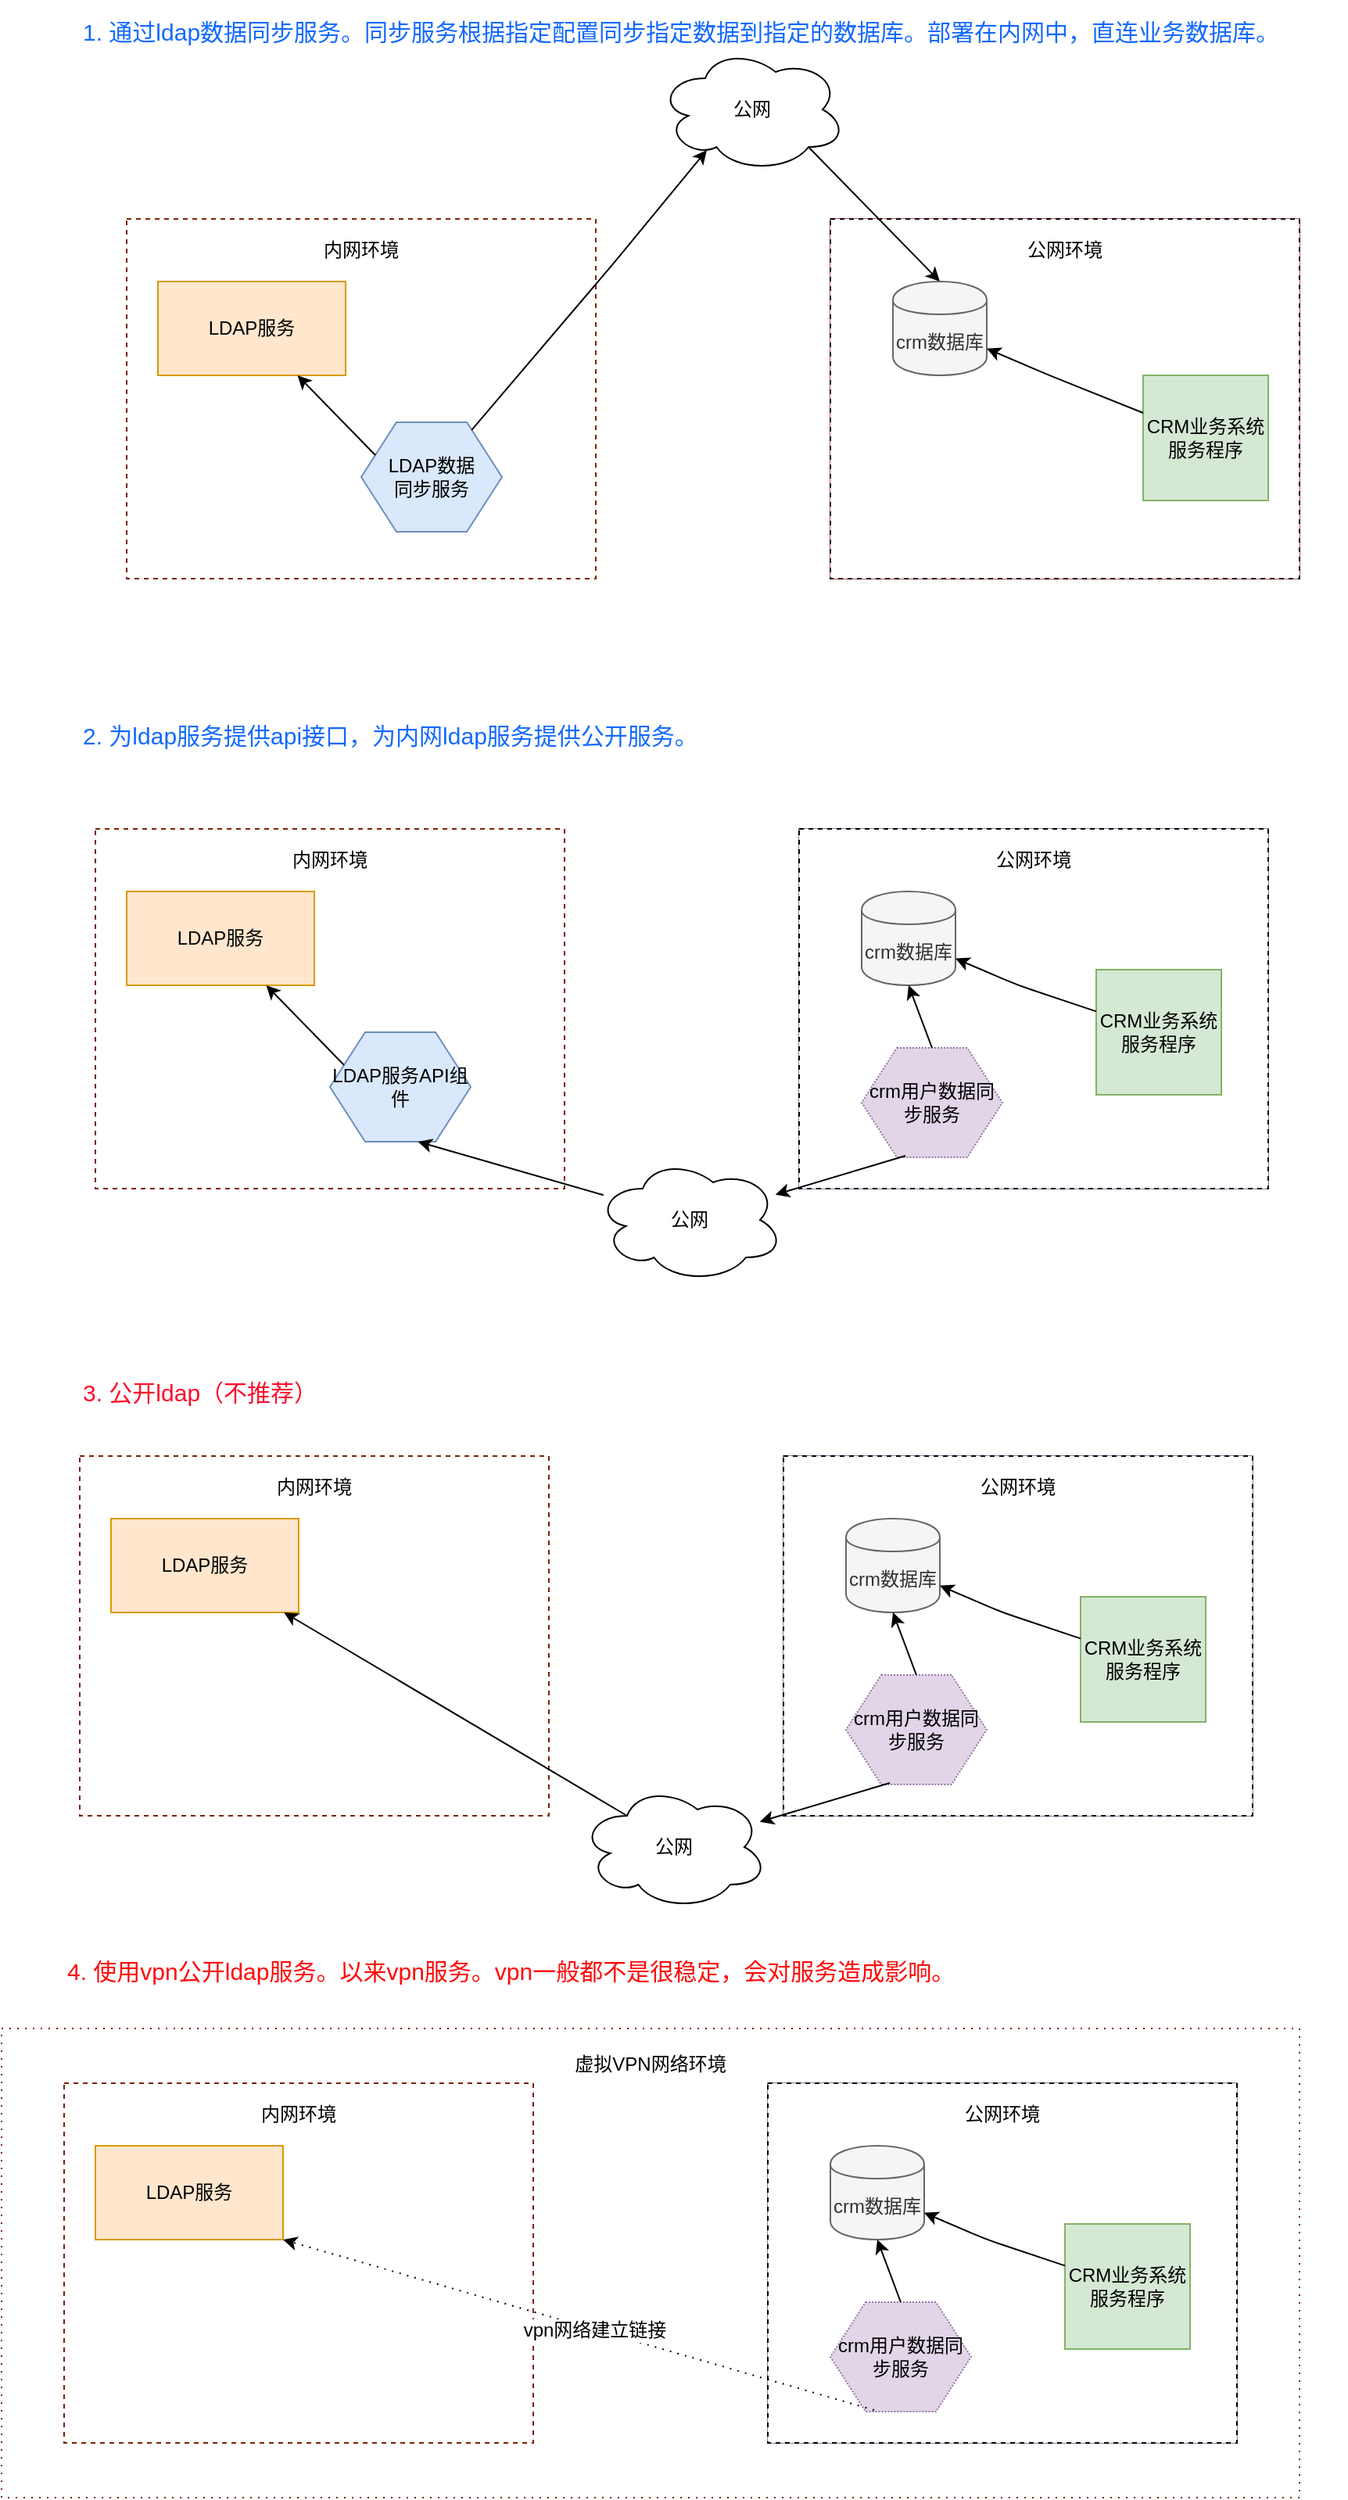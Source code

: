 <mxfile version="12.9.3" type="github">
  <diagram id="Ht1M8jgEwFfnCIfOTk4-" name="Page-1">
    <mxGraphModel dx="1422" dy="744" grid="1" gridSize="10" guides="1" tooltips="1" connect="1" arrows="1" fold="1" page="1" pageScale="1" pageWidth="1169" pageHeight="827" math="0" shadow="0">
      <root>
        <mxCell id="0" />
        <mxCell id="1" parent="0" />
        <mxCell id="ix5Ux1Nm41HGF630e-Lc-86" value="" style="rounded=0;whiteSpace=wrap;html=1;dashed=1;dashPattern=1 4;strokeColor=#7A2100;fillColor=none;gradientColor=none;" parent="1" vertex="1">
          <mxGeometry x="110" y="1317" width="830" height="300" as="geometry" />
        </mxCell>
        <mxCell id="ix5Ux1Nm41HGF630e-Lc-18" value="" style="group;fillColor=#f8cecc;strokeColor=#b85450;" parent="1" vertex="1" connectable="0">
          <mxGeometry x="640" y="160" width="300" height="230" as="geometry" />
        </mxCell>
        <mxCell id="ix5Ux1Nm41HGF630e-Lc-5" value="" style="whiteSpace=wrap;html=1;dashed=1;" parent="ix5Ux1Nm41HGF630e-Lc-18" vertex="1">
          <mxGeometry width="300" height="230" as="geometry" />
        </mxCell>
        <mxCell id="ix5Ux1Nm41HGF630e-Lc-6" value="公网环境" style="text;html=1;strokeColor=none;fillColor=none;align=center;verticalAlign=middle;whiteSpace=wrap;rounded=0;" parent="ix5Ux1Nm41HGF630e-Lc-18" vertex="1">
          <mxGeometry x="95" y="10" width="110" height="20" as="geometry" />
        </mxCell>
        <mxCell id="ix5Ux1Nm41HGF630e-Lc-12" value="CRM业务系统服务程序" style="whiteSpace=wrap;html=1;aspect=fixed;fillColor=#d5e8d4;strokeColor=#82b366;" parent="ix5Ux1Nm41HGF630e-Lc-18" vertex="1">
          <mxGeometry x="200" y="100" width="80" height="80" as="geometry" />
        </mxCell>
        <mxCell id="ix5Ux1Nm41HGF630e-Lc-1" value="" style="whiteSpace=wrap;html=1;dashed=1;strokeColor=#7A2100;" parent="1" vertex="1">
          <mxGeometry x="190" y="160" width="300" height="230" as="geometry" />
        </mxCell>
        <mxCell id="ix5Ux1Nm41HGF630e-Lc-2" value="LDAP服务" style="rounded=0;whiteSpace=wrap;html=1;fillColor=#ffe6cc;strokeColor=#d79b00;" parent="1" vertex="1">
          <mxGeometry x="210" y="200" width="120" height="60" as="geometry" />
        </mxCell>
        <mxCell id="ix5Ux1Nm41HGF630e-Lc-3" value="内网环境" style="text;html=1;strokeColor=none;fillColor=none;align=center;verticalAlign=middle;whiteSpace=wrap;rounded=0;" parent="1" vertex="1">
          <mxGeometry x="285" y="170" width="110" height="20" as="geometry" />
        </mxCell>
        <mxCell id="ix5Ux1Nm41HGF630e-Lc-4" value="LDAP数据&lt;br&gt;同步服务" style="shape=hexagon;perimeter=hexagonPerimeter2;whiteSpace=wrap;html=1;fillColor=#dae8fc;strokeColor=#6c8ebf;" parent="1" vertex="1">
          <mxGeometry x="340" y="290" width="90" height="70" as="geometry" />
        </mxCell>
        <mxCell id="ix5Ux1Nm41HGF630e-Lc-10" value="公网" style="ellipse;shape=cloud;whiteSpace=wrap;html=1;" parent="1" vertex="1">
          <mxGeometry x="530" y="50" width="120" height="80" as="geometry" />
        </mxCell>
        <mxCell id="ix5Ux1Nm41HGF630e-Lc-15" value="" style="endArrow=classic;html=1;entryX=0.258;entryY=0.825;entryDx=0;entryDy=0;entryPerimeter=0;" parent="1" source="ix5Ux1Nm41HGF630e-Lc-4" target="ix5Ux1Nm41HGF630e-Lc-10" edge="1">
          <mxGeometry width="50" height="50" relative="1" as="geometry">
            <mxPoint x="700" y="330" as="sourcePoint" />
            <mxPoint x="750" y="280" as="targetPoint" />
            <Array as="points">
              <mxPoint x="500" y="190" />
            </Array>
          </mxGeometry>
        </mxCell>
        <mxCell id="ix5Ux1Nm41HGF630e-Lc-16" value="" style="endArrow=classic;html=1;exitX=0.8;exitY=0.8;exitDx=0;exitDy=0;exitPerimeter=0;" parent="1" source="ix5Ux1Nm41HGF630e-Lc-10" edge="1">
          <mxGeometry width="50" height="50" relative="1" as="geometry">
            <mxPoint x="700" y="330" as="sourcePoint" />
            <mxPoint x="710" y="200" as="targetPoint" />
          </mxGeometry>
        </mxCell>
        <mxCell id="ix5Ux1Nm41HGF630e-Lc-9" value="crm数据库" style="shape=cylinder;whiteSpace=wrap;html=1;boundedLbl=1;backgroundOutline=1;fillColor=#f5f5f5;strokeColor=#666666;fontColor=#333333;" parent="1" vertex="1">
          <mxGeometry x="680" y="200" width="60" height="60" as="geometry" />
        </mxCell>
        <mxCell id="ix5Ux1Nm41HGF630e-Lc-14" value="" style="endArrow=classic;html=1;" parent="1" source="ix5Ux1Nm41HGF630e-Lc-12" target="ix5Ux1Nm41HGF630e-Lc-9" edge="1">
          <mxGeometry width="50" height="50" relative="1" as="geometry">
            <mxPoint x="700" y="330" as="sourcePoint" />
            <mxPoint x="750" y="280" as="targetPoint" />
            <Array as="points">
              <mxPoint x="780" y="260" />
            </Array>
          </mxGeometry>
        </mxCell>
        <mxCell id="ix5Ux1Nm41HGF630e-Lc-19" value="" style="endArrow=classic;html=1;exitX=0;exitY=0.25;exitDx=0;exitDy=0;" parent="1" source="ix5Ux1Nm41HGF630e-Lc-4" target="ix5Ux1Nm41HGF630e-Lc-2" edge="1">
          <mxGeometry width="50" height="50" relative="1" as="geometry">
            <mxPoint x="700" y="330" as="sourcePoint" />
            <mxPoint x="750" y="280" as="targetPoint" />
          </mxGeometry>
        </mxCell>
        <mxCell id="ix5Ux1Nm41HGF630e-Lc-20" value="" style="group;fillColor=#e1d5e7;strokeColor=#9673a6;" parent="1" vertex="1" connectable="0">
          <mxGeometry x="620" y="550" width="300" height="230" as="geometry" />
        </mxCell>
        <mxCell id="ix5Ux1Nm41HGF630e-Lc-21" value="" style="whiteSpace=wrap;html=1;dashed=1;" parent="ix5Ux1Nm41HGF630e-Lc-20" vertex="1">
          <mxGeometry width="300" height="230" as="geometry" />
        </mxCell>
        <mxCell id="ix5Ux1Nm41HGF630e-Lc-22" value="公网环境" style="text;html=1;strokeColor=none;fillColor=none;align=center;verticalAlign=middle;whiteSpace=wrap;rounded=0;" parent="ix5Ux1Nm41HGF630e-Lc-20" vertex="1">
          <mxGeometry x="95" y="10" width="110" height="20" as="geometry" />
        </mxCell>
        <mxCell id="ix5Ux1Nm41HGF630e-Lc-36" value="crm用户数据同步服务" style="shape=hexagon;perimeter=hexagonPerimeter2;whiteSpace=wrap;html=1;fillColor=#e1d5e7;strokeColor=#9673a6;dashed=1;dashPattern=1 1;" parent="ix5Ux1Nm41HGF630e-Lc-20" vertex="1">
          <mxGeometry x="40" y="140" width="90" height="70" as="geometry" />
        </mxCell>
        <mxCell id="ix5Ux1Nm41HGF630e-Lc-31" value="CRM业务系统服务程序" style="whiteSpace=wrap;html=1;aspect=fixed;fillColor=#d5e8d4;strokeColor=#82b366;" parent="ix5Ux1Nm41HGF630e-Lc-20" vertex="1">
          <mxGeometry x="190" y="90" width="80" height="80" as="geometry" />
        </mxCell>
        <mxCell id="ix5Ux1Nm41HGF630e-Lc-23" value="" style="whiteSpace=wrap;html=1;dashed=1;strokeColor=#7A2100;" parent="1" vertex="1">
          <mxGeometry x="170" y="550" width="300" height="230" as="geometry" />
        </mxCell>
        <mxCell id="ix5Ux1Nm41HGF630e-Lc-24" value="LDAP服务" style="rounded=0;whiteSpace=wrap;html=1;fillColor=#ffe6cc;strokeColor=#d79b00;" parent="1" vertex="1">
          <mxGeometry x="190" y="590" width="120" height="60" as="geometry" />
        </mxCell>
        <mxCell id="ix5Ux1Nm41HGF630e-Lc-25" value="内网环境" style="text;html=1;strokeColor=none;fillColor=none;align=center;verticalAlign=middle;whiteSpace=wrap;rounded=0;" parent="1" vertex="1">
          <mxGeometry x="265" y="560" width="110" height="20" as="geometry" />
        </mxCell>
        <mxCell id="ix5Ux1Nm41HGF630e-Lc-26" value="LDAP服务API组件" style="shape=hexagon;perimeter=hexagonPerimeter2;whiteSpace=wrap;html=1;fillColor=#dae8fc;strokeColor=#6c8ebf;" parent="1" vertex="1">
          <mxGeometry x="320" y="680" width="90" height="70" as="geometry" />
        </mxCell>
        <mxCell id="ix5Ux1Nm41HGF630e-Lc-30" value="crm数据库" style="shape=cylinder;whiteSpace=wrap;html=1;boundedLbl=1;backgroundOutline=1;fillColor=#f5f5f5;strokeColor=#666666;fontColor=#333333;" parent="1" vertex="1">
          <mxGeometry x="660" y="590" width="60" height="60" as="geometry" />
        </mxCell>
        <mxCell id="ix5Ux1Nm41HGF630e-Lc-32" value="" style="endArrow=classic;html=1;" parent="1" source="ix5Ux1Nm41HGF630e-Lc-31" target="ix5Ux1Nm41HGF630e-Lc-30" edge="1">
          <mxGeometry width="50" height="50" relative="1" as="geometry">
            <mxPoint x="680" y="720" as="sourcePoint" />
            <mxPoint x="730" y="670" as="targetPoint" />
            <Array as="points">
              <mxPoint x="760" y="650" />
            </Array>
          </mxGeometry>
        </mxCell>
        <mxCell id="ix5Ux1Nm41HGF630e-Lc-33" value="" style="endArrow=classic;html=1;exitX=0;exitY=0.25;exitDx=0;exitDy=0;" parent="1" source="ix5Ux1Nm41HGF630e-Lc-26" target="ix5Ux1Nm41HGF630e-Lc-24" edge="1">
          <mxGeometry width="50" height="50" relative="1" as="geometry">
            <mxPoint x="680" y="720" as="sourcePoint" />
            <mxPoint x="730" y="670" as="targetPoint" />
          </mxGeometry>
        </mxCell>
        <mxCell id="ix5Ux1Nm41HGF630e-Lc-34" value="公网" style="ellipse;shape=cloud;whiteSpace=wrap;html=1;" parent="1" vertex="1">
          <mxGeometry x="490" y="760" width="120" height="80" as="geometry" />
        </mxCell>
        <mxCell id="ix5Ux1Nm41HGF630e-Lc-35" value="" style="endArrow=classic;html=1;entryX=0.625;entryY=1;entryDx=0;entryDy=0;" parent="1" source="ix5Ux1Nm41HGF630e-Lc-34" target="ix5Ux1Nm41HGF630e-Lc-26" edge="1">
          <mxGeometry width="50" height="50" relative="1" as="geometry">
            <mxPoint x="700" y="690" as="sourcePoint" />
            <mxPoint x="750" y="640" as="targetPoint" />
          </mxGeometry>
        </mxCell>
        <mxCell id="ix5Ux1Nm41HGF630e-Lc-37" value="" style="endArrow=classic;html=1;exitX=0.311;exitY=0.986;exitDx=0;exitDy=0;exitPerimeter=0;" parent="1" source="ix5Ux1Nm41HGF630e-Lc-36" target="ix5Ux1Nm41HGF630e-Lc-34" edge="1">
          <mxGeometry width="50" height="50" relative="1" as="geometry">
            <mxPoint x="700" y="590" as="sourcePoint" />
            <mxPoint x="750" y="540" as="targetPoint" />
          </mxGeometry>
        </mxCell>
        <mxCell id="ix5Ux1Nm41HGF630e-Lc-38" value="" style="endArrow=classic;html=1;exitX=0.5;exitY=0;exitDx=0;exitDy=0;entryX=0.5;entryY=1;entryDx=0;entryDy=0;" parent="1" source="ix5Ux1Nm41HGF630e-Lc-36" target="ix5Ux1Nm41HGF630e-Lc-30" edge="1">
          <mxGeometry width="50" height="50" relative="1" as="geometry">
            <mxPoint x="700" y="590" as="sourcePoint" />
            <mxPoint x="750" y="540" as="targetPoint" />
          </mxGeometry>
        </mxCell>
        <mxCell id="ix5Ux1Nm41HGF630e-Lc-39" value="" style="group;fillColor=#e1d5e7;strokeColor=#9673a6;" parent="1" vertex="1" connectable="0">
          <mxGeometry x="610" y="951" width="300" height="230" as="geometry" />
        </mxCell>
        <mxCell id="ix5Ux1Nm41HGF630e-Lc-40" value="" style="whiteSpace=wrap;html=1;dashed=1;" parent="ix5Ux1Nm41HGF630e-Lc-39" vertex="1">
          <mxGeometry width="300" height="230" as="geometry" />
        </mxCell>
        <mxCell id="ix5Ux1Nm41HGF630e-Lc-41" value="公网环境" style="text;html=1;strokeColor=none;fillColor=none;align=center;verticalAlign=middle;whiteSpace=wrap;rounded=0;" parent="ix5Ux1Nm41HGF630e-Lc-39" vertex="1">
          <mxGeometry x="95" y="10" width="110" height="20" as="geometry" />
        </mxCell>
        <mxCell id="ix5Ux1Nm41HGF630e-Lc-42" value="crm用户数据同步服务" style="shape=hexagon;perimeter=hexagonPerimeter2;whiteSpace=wrap;html=1;fillColor=#e1d5e7;strokeColor=#9673a6;dashed=1;dashPattern=1 1;" parent="ix5Ux1Nm41HGF630e-Lc-39" vertex="1">
          <mxGeometry x="40" y="140" width="90" height="70" as="geometry" />
        </mxCell>
        <mxCell id="ix5Ux1Nm41HGF630e-Lc-43" value="CRM业务系统服务程序" style="whiteSpace=wrap;html=1;aspect=fixed;fillColor=#d5e8d4;strokeColor=#82b366;" parent="ix5Ux1Nm41HGF630e-Lc-39" vertex="1">
          <mxGeometry x="190" y="90" width="80" height="80" as="geometry" />
        </mxCell>
        <mxCell id="ix5Ux1Nm41HGF630e-Lc-44" value="" style="whiteSpace=wrap;html=1;dashed=1;strokeColor=#7A2100;" parent="1" vertex="1">
          <mxGeometry x="160" y="951" width="300" height="230" as="geometry" />
        </mxCell>
        <mxCell id="ix5Ux1Nm41HGF630e-Lc-45" value="LDAP服务" style="rounded=0;whiteSpace=wrap;html=1;fillColor=#ffe6cc;strokeColor=#d79b00;" parent="1" vertex="1">
          <mxGeometry x="180" y="991" width="120" height="60" as="geometry" />
        </mxCell>
        <mxCell id="ix5Ux1Nm41HGF630e-Lc-46" value="内网环境" style="text;html=1;strokeColor=none;fillColor=none;align=center;verticalAlign=middle;whiteSpace=wrap;rounded=0;" parent="1" vertex="1">
          <mxGeometry x="255" y="961" width="110" height="20" as="geometry" />
        </mxCell>
        <mxCell id="ix5Ux1Nm41HGF630e-Lc-48" value="crm数据库" style="shape=cylinder;whiteSpace=wrap;html=1;boundedLbl=1;backgroundOutline=1;fillColor=#f5f5f5;strokeColor=#666666;fontColor=#333333;" parent="1" vertex="1">
          <mxGeometry x="650" y="991" width="60" height="60" as="geometry" />
        </mxCell>
        <mxCell id="ix5Ux1Nm41HGF630e-Lc-49" value="" style="endArrow=classic;html=1;" parent="1" source="ix5Ux1Nm41HGF630e-Lc-43" target="ix5Ux1Nm41HGF630e-Lc-48" edge="1">
          <mxGeometry width="50" height="50" relative="1" as="geometry">
            <mxPoint x="670" y="1121" as="sourcePoint" />
            <mxPoint x="720" y="1071" as="targetPoint" />
            <Array as="points">
              <mxPoint x="750" y="1051" />
            </Array>
          </mxGeometry>
        </mxCell>
        <mxCell id="ix5Ux1Nm41HGF630e-Lc-50" value="" style="endArrow=classic;html=1;exitX=0.25;exitY=0.25;exitDx=0;exitDy=0;exitPerimeter=0;" parent="1" source="ix5Ux1Nm41HGF630e-Lc-51" target="ix5Ux1Nm41HGF630e-Lc-45" edge="1">
          <mxGeometry width="50" height="50" relative="1" as="geometry">
            <mxPoint x="319" y="1102" as="sourcePoint" />
            <mxPoint x="720" y="1071" as="targetPoint" />
          </mxGeometry>
        </mxCell>
        <mxCell id="ix5Ux1Nm41HGF630e-Lc-51" value="公网" style="ellipse;shape=cloud;whiteSpace=wrap;html=1;" parent="1" vertex="1">
          <mxGeometry x="480" y="1161" width="120" height="80" as="geometry" />
        </mxCell>
        <mxCell id="ix5Ux1Nm41HGF630e-Lc-53" value="" style="endArrow=classic;html=1;exitX=0.311;exitY=0.986;exitDx=0;exitDy=0;exitPerimeter=0;" parent="1" source="ix5Ux1Nm41HGF630e-Lc-42" target="ix5Ux1Nm41HGF630e-Lc-51" edge="1">
          <mxGeometry width="50" height="50" relative="1" as="geometry">
            <mxPoint x="690" y="991" as="sourcePoint" />
            <mxPoint x="740" y="941" as="targetPoint" />
          </mxGeometry>
        </mxCell>
        <mxCell id="ix5Ux1Nm41HGF630e-Lc-54" value="" style="endArrow=classic;html=1;exitX=0.5;exitY=0;exitDx=0;exitDy=0;entryX=0.5;entryY=1;entryDx=0;entryDy=0;" parent="1" source="ix5Ux1Nm41HGF630e-Lc-42" target="ix5Ux1Nm41HGF630e-Lc-48" edge="1">
          <mxGeometry width="50" height="50" relative="1" as="geometry">
            <mxPoint x="690" y="991" as="sourcePoint" />
            <mxPoint x="740" y="941" as="targetPoint" />
          </mxGeometry>
        </mxCell>
        <mxCell id="ix5Ux1Nm41HGF630e-Lc-71" value="" style="group;fillColor=#e1d5e7;strokeColor=#9673a6;" parent="1" vertex="1" connectable="0">
          <mxGeometry x="600" y="1352" width="300" height="230" as="geometry" />
        </mxCell>
        <mxCell id="ix5Ux1Nm41HGF630e-Lc-72" value="" style="whiteSpace=wrap;html=1;dashed=1;" parent="ix5Ux1Nm41HGF630e-Lc-71" vertex="1">
          <mxGeometry width="300" height="230" as="geometry" />
        </mxCell>
        <mxCell id="ix5Ux1Nm41HGF630e-Lc-73" value="公网环境" style="text;html=1;strokeColor=none;fillColor=none;align=center;verticalAlign=middle;whiteSpace=wrap;rounded=0;" parent="ix5Ux1Nm41HGF630e-Lc-71" vertex="1">
          <mxGeometry x="95" y="10" width="110" height="20" as="geometry" />
        </mxCell>
        <mxCell id="ix5Ux1Nm41HGF630e-Lc-74" value="crm用户数据同步服务" style="shape=hexagon;perimeter=hexagonPerimeter2;whiteSpace=wrap;html=1;fillColor=#e1d5e7;strokeColor=#9673a6;dashed=1;dashPattern=1 1;" parent="ix5Ux1Nm41HGF630e-Lc-71" vertex="1">
          <mxGeometry x="40" y="140" width="90" height="70" as="geometry" />
        </mxCell>
        <mxCell id="ix5Ux1Nm41HGF630e-Lc-75" value="CRM业务系统服务程序" style="whiteSpace=wrap;html=1;aspect=fixed;fillColor=#d5e8d4;strokeColor=#82b366;" parent="ix5Ux1Nm41HGF630e-Lc-71" vertex="1">
          <mxGeometry x="190" y="90" width="80" height="80" as="geometry" />
        </mxCell>
        <mxCell id="ix5Ux1Nm41HGF630e-Lc-76" value="" style="whiteSpace=wrap;html=1;dashed=1;strokeColor=#7A2100;" parent="1" vertex="1">
          <mxGeometry x="150" y="1352" width="300" height="230" as="geometry" />
        </mxCell>
        <mxCell id="ix5Ux1Nm41HGF630e-Lc-77" value="LDAP服务" style="rounded=0;whiteSpace=wrap;html=1;fillColor=#ffe6cc;strokeColor=#d79b00;" parent="1" vertex="1">
          <mxGeometry x="170" y="1392" width="120" height="60" as="geometry" />
        </mxCell>
        <mxCell id="ix5Ux1Nm41HGF630e-Lc-78" value="内网环境" style="text;html=1;strokeColor=none;fillColor=none;align=center;verticalAlign=middle;whiteSpace=wrap;rounded=0;" parent="1" vertex="1">
          <mxGeometry x="245" y="1362" width="110" height="20" as="geometry" />
        </mxCell>
        <mxCell id="ix5Ux1Nm41HGF630e-Lc-79" value="crm数据库" style="shape=cylinder;whiteSpace=wrap;html=1;boundedLbl=1;backgroundOutline=1;fillColor=#f5f5f5;strokeColor=#666666;fontColor=#333333;" parent="1" vertex="1">
          <mxGeometry x="640" y="1392" width="60" height="60" as="geometry" />
        </mxCell>
        <mxCell id="ix5Ux1Nm41HGF630e-Lc-80" value="" style="endArrow=classic;html=1;" parent="1" source="ix5Ux1Nm41HGF630e-Lc-75" target="ix5Ux1Nm41HGF630e-Lc-79" edge="1">
          <mxGeometry width="50" height="50" relative="1" as="geometry">
            <mxPoint x="660" y="1522" as="sourcePoint" />
            <mxPoint x="710" y="1472" as="targetPoint" />
            <Array as="points">
              <mxPoint x="740" y="1452" />
            </Array>
          </mxGeometry>
        </mxCell>
        <mxCell id="ix5Ux1Nm41HGF630e-Lc-83" value="" style="endArrow=classic;html=1;exitX=0.311;exitY=0.986;exitDx=0;exitDy=0;exitPerimeter=0;entryX=1;entryY=1;entryDx=0;entryDy=0;dashed=1;dashPattern=1 4;" parent="1" source="ix5Ux1Nm41HGF630e-Lc-74" target="ix5Ux1Nm41HGF630e-Lc-77" edge="1">
          <mxGeometry width="50" height="50" relative="1" as="geometry">
            <mxPoint x="680" y="1392" as="sourcePoint" />
            <mxPoint x="584.96" y="1585.953" as="targetPoint" />
          </mxGeometry>
        </mxCell>
        <mxCell id="ix5Ux1Nm41HGF630e-Lc-93" value="vpn网络建立链接" style="text;html=1;align=center;verticalAlign=middle;resizable=0;points=[];labelBackgroundColor=#ffffff;" parent="ix5Ux1Nm41HGF630e-Lc-83" vertex="1" connectable="0">
          <mxGeometry x="-0.052" relative="1" as="geometry">
            <mxPoint as="offset" />
          </mxGeometry>
        </mxCell>
        <mxCell id="ix5Ux1Nm41HGF630e-Lc-84" value="" style="endArrow=classic;html=1;exitX=0.5;exitY=0;exitDx=0;exitDy=0;entryX=0.5;entryY=1;entryDx=0;entryDy=0;" parent="1" source="ix5Ux1Nm41HGF630e-Lc-74" target="ix5Ux1Nm41HGF630e-Lc-79" edge="1">
          <mxGeometry width="50" height="50" relative="1" as="geometry">
            <mxPoint x="680" y="1392" as="sourcePoint" />
            <mxPoint x="730" y="1342" as="targetPoint" />
          </mxGeometry>
        </mxCell>
        <mxCell id="ix5Ux1Nm41HGF630e-Lc-92" value="虚拟VPN网络环境" style="text;html=1;strokeColor=none;fillColor=none;align=center;verticalAlign=middle;whiteSpace=wrap;rounded=0;" parent="1" vertex="1">
          <mxGeometry x="470" y="1330" width="110" height="20" as="geometry" />
        </mxCell>
        <mxCell id="ix5Ux1Nm41HGF630e-Lc-94" value="1. 通过ldap数据同步服务。同步服务根据指定配置同步指定数据到指定的数据库。部署在内网中，直连业务数据库。" style="text;html=1;strokeColor=none;fillColor=none;align=left;verticalAlign=middle;whiteSpace=wrap;rounded=0;dashed=1;dashPattern=1 4;fontSize=15;fontColor=#1269FF;" parent="1" vertex="1">
          <mxGeometry x="160" y="20" width="810" height="40" as="geometry" />
        </mxCell>
        <mxCell id="ix5Ux1Nm41HGF630e-Lc-95" value="2. 为ldap服务提供api接口，为内网ldap服务提供公开服务。" style="text;html=1;strokeColor=none;fillColor=none;align=left;verticalAlign=middle;whiteSpace=wrap;rounded=0;dashed=1;dashPattern=1 4;fontSize=15;fontColor=#1269FF;" parent="1" vertex="1">
          <mxGeometry x="160" y="470" width="660" height="40" as="geometry" />
        </mxCell>
        <mxCell id="ix5Ux1Nm41HGF630e-Lc-96" value="3. 公开ldap（不推荐）" style="text;html=1;strokeColor=none;fillColor=none;align=left;verticalAlign=middle;whiteSpace=wrap;rounded=0;dashed=1;dashPattern=1 4;fontSize=15;fontColor=#FF0A2B;" parent="1" vertex="1">
          <mxGeometry x="160" y="890" width="660" height="40" as="geometry" />
        </mxCell>
        <mxCell id="ix5Ux1Nm41HGF630e-Lc-97" value="4. 使用vpn公开ldap服务。以来vpn服务。vpn一般都不是很稳定，会对服务造成影响。" style="text;html=1;strokeColor=none;fillColor=none;align=left;verticalAlign=middle;whiteSpace=wrap;rounded=0;dashed=1;dashPattern=1 4;fontSize=15;fontColor=#FF0808;" parent="1" vertex="1">
          <mxGeometry x="150" y="1260" width="660" height="40" as="geometry" />
        </mxCell>
      </root>
    </mxGraphModel>
  </diagram>
</mxfile>
